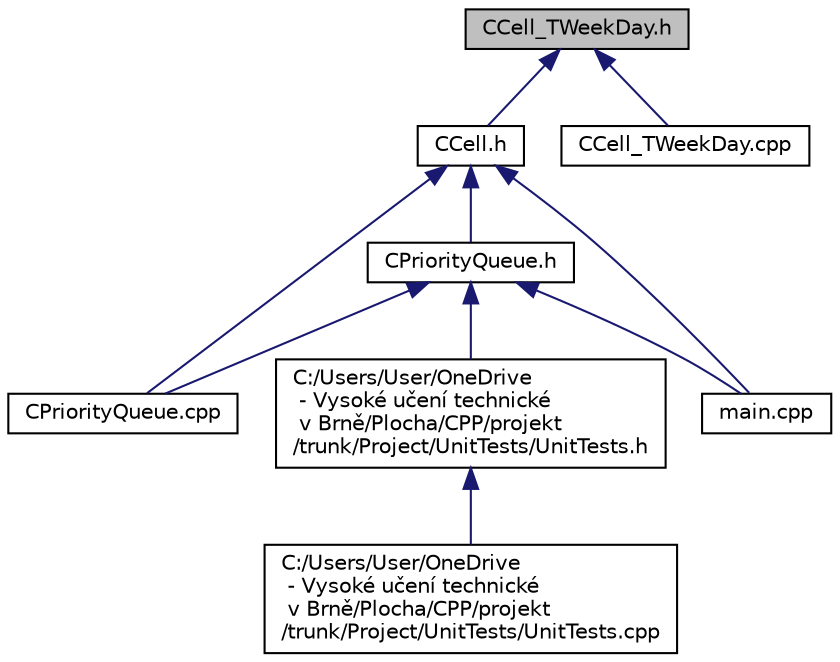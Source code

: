 digraph "CCell_TWeekDay.h"
{
 // LATEX_PDF_SIZE
  edge [fontname="Helvetica",fontsize="10",labelfontname="Helvetica",labelfontsize="10"];
  node [fontname="Helvetica",fontsize="10",shape=record];
  Node1 [label="CCell_TWeekDay.h",height=0.2,width=0.4,color="black", fillcolor="grey75", style="filled", fontcolor="black",tooltip="CCell_TWeekDay class header."];
  Node1 -> Node2 [dir="back",color="midnightblue",fontsize="10",style="solid"];
  Node2 [label="CCell.h",height=0.2,width=0.4,color="black", fillcolor="white", style="filled",URL="$_c_cell_8h.html",tooltip="General header for CCell."];
  Node2 -> Node3 [dir="back",color="midnightblue",fontsize="10",style="solid"];
  Node3 [label="CPriorityQueue.cpp",height=0.2,width=0.4,color="black", fillcolor="white", style="filled",URL="$_c_priority_queue_8cpp.html",tooltip="CPriorityQueue class implementation."];
  Node2 -> Node4 [dir="back",color="midnightblue",fontsize="10",style="solid"];
  Node4 [label="CPriorityQueue.h",height=0.2,width=0.4,color="black", fillcolor="white", style="filled",URL="$_c_priority_queue_8h.html",tooltip="CPriorityQueue class header."];
  Node4 -> Node3 [dir="back",color="midnightblue",fontsize="10",style="solid"];
  Node4 -> Node5 [dir="back",color="midnightblue",fontsize="10",style="solid"];
  Node5 [label="main.cpp",height=0.2,width=0.4,color="black", fillcolor="white", style="filled",URL="$main_8cpp.html",tooltip="Main source."];
  Node4 -> Node6 [dir="back",color="midnightblue",fontsize="10",style="solid"];
  Node6 [label="C:/Users/User/OneDrive\l - Vysoké učení technické\l v Brně/Plocha/CPP/projekt\l/trunk/Project/UnitTests/UnitTests.h",height=0.2,width=0.4,color="black", fillcolor="white", style="filled",URL="$_unit_tests_8h.html",tooltip="Unit tests parameters and headers include for class CPriorityQueue."];
  Node6 -> Node7 [dir="back",color="midnightblue",fontsize="10",style="solid"];
  Node7 [label="C:/Users/User/OneDrive\l - Vysoké učení technické\l v Brně/Plocha/CPP/projekt\l/trunk/Project/UnitTests/UnitTests.cpp",height=0.2,width=0.4,color="black", fillcolor="white", style="filled",URL="$_unit_tests_8cpp.html",tooltip="Functionality unit tests for class CPriorityQueue."];
  Node2 -> Node5 [dir="back",color="midnightblue",fontsize="10",style="solid"];
  Node1 -> Node8 [dir="back",color="midnightblue",fontsize="10",style="solid"];
  Node8 [label="CCell_TWeekDay.cpp",height=0.2,width=0.4,color="black", fillcolor="white", style="filled",URL="$_c_cell___t_week_day_8cpp.html",tooltip="CCell_TWeekDay class source."];
}
